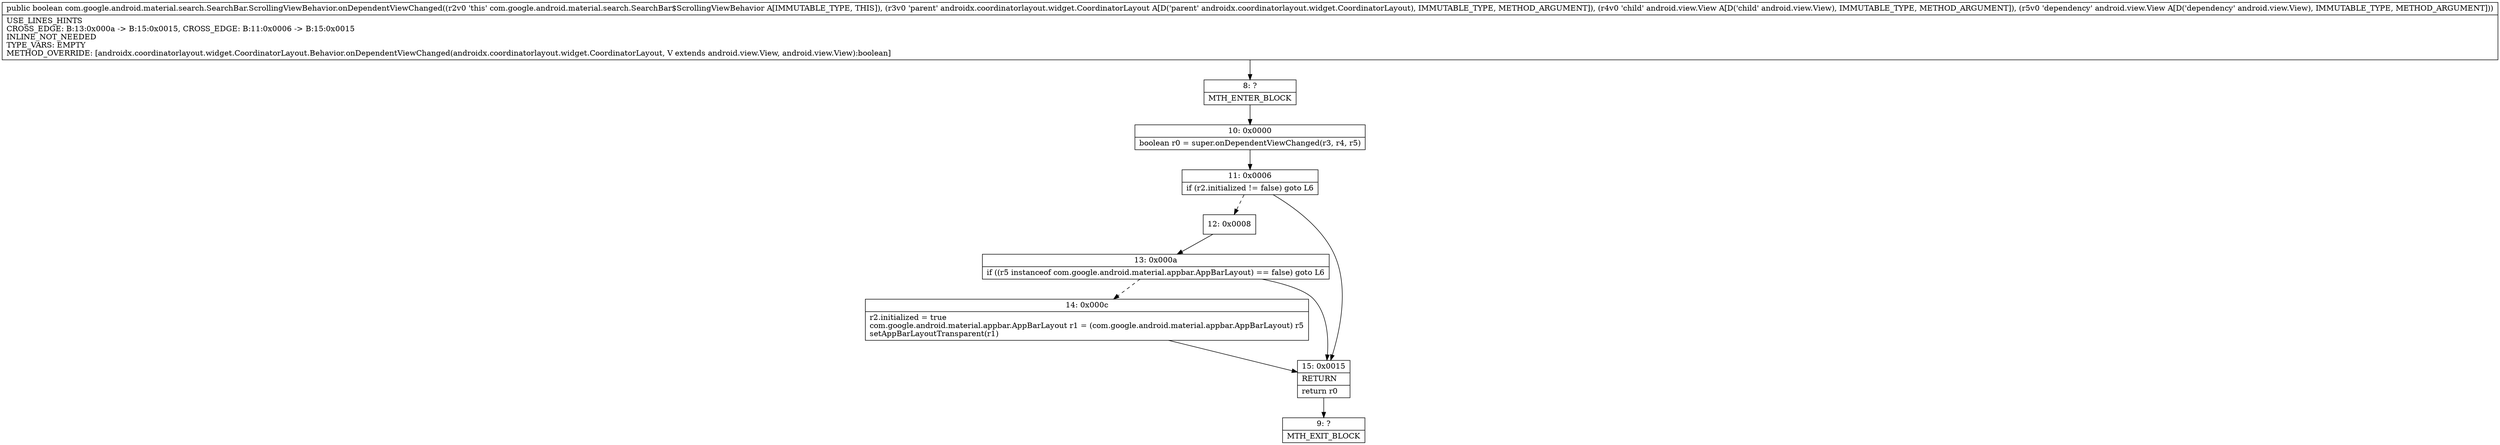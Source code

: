 digraph "CFG forcom.google.android.material.search.SearchBar.ScrollingViewBehavior.onDependentViewChanged(Landroidx\/coordinatorlayout\/widget\/CoordinatorLayout;Landroid\/view\/View;Landroid\/view\/View;)Z" {
Node_8 [shape=record,label="{8\:\ ?|MTH_ENTER_BLOCK\l}"];
Node_10 [shape=record,label="{10\:\ 0x0000|boolean r0 = super.onDependentViewChanged(r3, r4, r5)\l}"];
Node_11 [shape=record,label="{11\:\ 0x0006|if (r2.initialized != false) goto L6\l}"];
Node_12 [shape=record,label="{12\:\ 0x0008}"];
Node_13 [shape=record,label="{13\:\ 0x000a|if ((r5 instanceof com.google.android.material.appbar.AppBarLayout) == false) goto L6\l}"];
Node_14 [shape=record,label="{14\:\ 0x000c|r2.initialized = true\lcom.google.android.material.appbar.AppBarLayout r1 = (com.google.android.material.appbar.AppBarLayout) r5\lsetAppBarLayoutTransparent(r1)\l}"];
Node_15 [shape=record,label="{15\:\ 0x0015|RETURN\l|return r0\l}"];
Node_9 [shape=record,label="{9\:\ ?|MTH_EXIT_BLOCK\l}"];
MethodNode[shape=record,label="{public boolean com.google.android.material.search.SearchBar.ScrollingViewBehavior.onDependentViewChanged((r2v0 'this' com.google.android.material.search.SearchBar$ScrollingViewBehavior A[IMMUTABLE_TYPE, THIS]), (r3v0 'parent' androidx.coordinatorlayout.widget.CoordinatorLayout A[D('parent' androidx.coordinatorlayout.widget.CoordinatorLayout), IMMUTABLE_TYPE, METHOD_ARGUMENT]), (r4v0 'child' android.view.View A[D('child' android.view.View), IMMUTABLE_TYPE, METHOD_ARGUMENT]), (r5v0 'dependency' android.view.View A[D('dependency' android.view.View), IMMUTABLE_TYPE, METHOD_ARGUMENT]))  | USE_LINES_HINTS\lCROSS_EDGE: B:13:0x000a \-\> B:15:0x0015, CROSS_EDGE: B:11:0x0006 \-\> B:15:0x0015\lINLINE_NOT_NEEDED\lTYPE_VARS: EMPTY\lMETHOD_OVERRIDE: [androidx.coordinatorlayout.widget.CoordinatorLayout.Behavior.onDependentViewChanged(androidx.coordinatorlayout.widget.CoordinatorLayout, V extends android.view.View, android.view.View):boolean]\l}"];
MethodNode -> Node_8;Node_8 -> Node_10;
Node_10 -> Node_11;
Node_11 -> Node_12[style=dashed];
Node_11 -> Node_15;
Node_12 -> Node_13;
Node_13 -> Node_14[style=dashed];
Node_13 -> Node_15;
Node_14 -> Node_15;
Node_15 -> Node_9;
}

